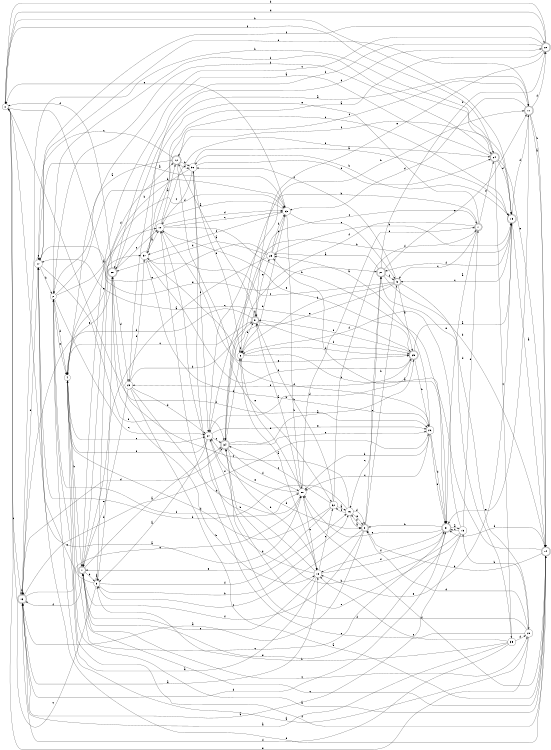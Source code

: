 digraph n31_5 {
__start0 [label="" shape="none"];

rankdir=LR;
size="8,5";

s0 [style="filled", color="black", fillcolor="white" shape="circle", label="0"];
s1 [style="rounded,filled", color="black", fillcolor="white" shape="doublecircle", label="1"];
s2 [style="filled", color="black", fillcolor="white" shape="circle", label="2"];
s3 [style="filled", color="black", fillcolor="white" shape="circle", label="3"];
s4 [style="filled", color="black", fillcolor="white" shape="circle", label="4"];
s5 [style="rounded,filled", color="black", fillcolor="white" shape="doublecircle", label="5"];
s6 [style="filled", color="black", fillcolor="white" shape="circle", label="6"];
s7 [style="rounded,filled", color="black", fillcolor="white" shape="doublecircle", label="7"];
s8 [style="rounded,filled", color="black", fillcolor="white" shape="doublecircle", label="8"];
s9 [style="rounded,filled", color="black", fillcolor="white" shape="doublecircle", label="9"];
s10 [style="filled", color="black", fillcolor="white" shape="circle", label="10"];
s11 [style="rounded,filled", color="black", fillcolor="white" shape="doublecircle", label="11"];
s12 [style="rounded,filled", color="black", fillcolor="white" shape="doublecircle", label="12"];
s13 [style="rounded,filled", color="black", fillcolor="white" shape="doublecircle", label="13"];
s14 [style="rounded,filled", color="black", fillcolor="white" shape="doublecircle", label="14"];
s15 [style="filled", color="black", fillcolor="white" shape="circle", label="15"];
s16 [style="filled", color="black", fillcolor="white" shape="circle", label="16"];
s17 [style="filled", color="black", fillcolor="white" shape="circle", label="17"];
s18 [style="filled", color="black", fillcolor="white" shape="circle", label="18"];
s19 [style="rounded,filled", color="black", fillcolor="white" shape="doublecircle", label="19"];
s20 [style="filled", color="black", fillcolor="white" shape="circle", label="20"];
s21 [style="rounded,filled", color="black", fillcolor="white" shape="doublecircle", label="21"];
s22 [style="rounded,filled", color="black", fillcolor="white" shape="doublecircle", label="22"];
s23 [style="filled", color="black", fillcolor="white" shape="circle", label="23"];
s24 [style="rounded,filled", color="black", fillcolor="white" shape="doublecircle", label="24"];
s25 [style="rounded,filled", color="black", fillcolor="white" shape="doublecircle", label="25"];
s26 [style="filled", color="black", fillcolor="white" shape="circle", label="26"];
s27 [style="filled", color="black", fillcolor="white" shape="circle", label="27"];
s28 [style="rounded,filled", color="black", fillcolor="white" shape="doublecircle", label="28"];
s29 [style="filled", color="black", fillcolor="white" shape="circle", label="29"];
s30 [style="filled", color="black", fillcolor="white" shape="circle", label="30"];
s31 [style="rounded,filled", color="black", fillcolor="white" shape="doublecircle", label="31"];
s32 [style="filled", color="black", fillcolor="white" shape="circle", label="32"];
s33 [style="filled", color="black", fillcolor="white" shape="circle", label="33"];
s34 [style="rounded,filled", color="black", fillcolor="white" shape="doublecircle", label="34"];
s35 [style="filled", color="black", fillcolor="white" shape="circle", label="35"];
s36 [style="filled", color="black", fillcolor="white" shape="circle", label="36"];
s37 [style="filled", color="black", fillcolor="white" shape="circle", label="37"];
s0 -> s30 [label="a"];
s0 -> s19 [label="b"];
s0 -> s13 [label="c"];
s0 -> s26 [label="d"];
s0 -> s21 [label="e"];
s0 -> s24 [label="f"];
s1 -> s34 [label="a"];
s1 -> s3 [label="b"];
s1 -> s20 [label="c"];
s1 -> s33 [label="d"];
s1 -> s31 [label="e"];
s1 -> s13 [label="f"];
s2 -> s10 [label="a"];
s2 -> s33 [label="b"];
s2 -> s27 [label="c"];
s2 -> s4 [label="d"];
s2 -> s4 [label="e"];
s2 -> s24 [label="f"];
s3 -> s3 [label="a"];
s3 -> s16 [label="b"];
s3 -> s0 [label="c"];
s3 -> s28 [label="d"];
s3 -> s17 [label="e"];
s3 -> s16 [label="f"];
s4 -> s14 [label="a"];
s4 -> s1 [label="b"];
s4 -> s27 [label="c"];
s4 -> s12 [label="d"];
s4 -> s37 [label="e"];
s4 -> s14 [label="f"];
s5 -> s25 [label="a"];
s5 -> s6 [label="b"];
s5 -> s37 [label="c"];
s5 -> s20 [label="d"];
s5 -> s34 [label="e"];
s5 -> s36 [label="f"];
s6 -> s18 [label="a"];
s6 -> s11 [label="b"];
s6 -> s31 [label="c"];
s6 -> s25 [label="d"];
s6 -> s9 [label="e"];
s6 -> s6 [label="f"];
s7 -> s31 [label="a"];
s7 -> s27 [label="b"];
s7 -> s5 [label="c"];
s7 -> s24 [label="d"];
s7 -> s23 [label="e"];
s7 -> s34 [label="f"];
s8 -> s13 [label="a"];
s8 -> s5 [label="b"];
s8 -> s3 [label="c"];
s8 -> s16 [label="d"];
s8 -> s21 [label="e"];
s8 -> s1 [label="f"];
s9 -> s12 [label="a"];
s9 -> s9 [label="b"];
s9 -> s4 [label="c"];
s9 -> s13 [label="d"];
s9 -> s29 [label="e"];
s9 -> s25 [label="f"];
s10 -> s12 [label="a"];
s10 -> s31 [label="b"];
s10 -> s33 [label="c"];
s10 -> s33 [label="d"];
s10 -> s25 [label="e"];
s10 -> s24 [label="f"];
s11 -> s14 [label="a"];
s11 -> s14 [label="b"];
s11 -> s12 [label="c"];
s11 -> s33 [label="d"];
s11 -> s31 [label="e"];
s11 -> s22 [label="f"];
s12 -> s2 [label="a"];
s12 -> s36 [label="b"];
s12 -> s17 [label="c"];
s12 -> s36 [label="d"];
s12 -> s32 [label="e"];
s12 -> s19 [label="f"];
s13 -> s18 [label="a"];
s13 -> s13 [label="b"];
s13 -> s30 [label="c"];
s13 -> s34 [label="d"];
s13 -> s17 [label="e"];
s13 -> s26 [label="f"];
s14 -> s29 [label="a"];
s14 -> s8 [label="b"];
s14 -> s1 [label="c"];
s14 -> s31 [label="d"];
s14 -> s17 [label="e"];
s14 -> s30 [label="f"];
s15 -> s13 [label="a"];
s15 -> s34 [label="b"];
s15 -> s31 [label="c"];
s15 -> s7 [label="d"];
s15 -> s34 [label="e"];
s15 -> s6 [label="f"];
s16 -> s8 [label="a"];
s16 -> s17 [label="b"];
s16 -> s28 [label="c"];
s16 -> s8 [label="d"];
s16 -> s8 [label="e"];
s16 -> s32 [label="f"];
s17 -> s33 [label="a"];
s17 -> s2 [label="b"];
s17 -> s17 [label="c"];
s17 -> s11 [label="d"];
s17 -> s34 [label="e"];
s17 -> s22 [label="f"];
s18 -> s2 [label="a"];
s18 -> s10 [label="b"];
s18 -> s32 [label="c"];
s18 -> s27 [label="d"];
s18 -> s1 [label="e"];
s18 -> s31 [label="f"];
s19 -> s14 [label="a"];
s19 -> s36 [label="b"];
s19 -> s5 [label="c"];
s19 -> s11 [label="d"];
s19 -> s18 [label="e"];
s19 -> s21 [label="f"];
s20 -> s2 [label="a"];
s20 -> s15 [label="b"];
s20 -> s10 [label="c"];
s20 -> s8 [label="d"];
s20 -> s0 [label="e"];
s20 -> s36 [label="f"];
s21 -> s29 [label="a"];
s21 -> s14 [label="b"];
s21 -> s16 [label="c"];
s21 -> s22 [label="d"];
s21 -> s11 [label="e"];
s21 -> s5 [label="f"];
s22 -> s37 [label="a"];
s22 -> s0 [label="b"];
s22 -> s4 [label="c"];
s22 -> s0 [label="d"];
s22 -> s9 [label="e"];
s22 -> s28 [label="f"];
s23 -> s14 [label="a"];
s23 -> s9 [label="b"];
s23 -> s30 [label="c"];
s23 -> s27 [label="d"];
s23 -> s1 [label="e"];
s23 -> s37 [label="f"];
s24 -> s1 [label="a"];
s24 -> s13 [label="b"];
s24 -> s35 [label="c"];
s24 -> s19 [label="d"];
s24 -> s14 [label="e"];
s24 -> s2 [label="f"];
s25 -> s19 [label="a"];
s25 -> s26 [label="b"];
s25 -> s17 [label="c"];
s25 -> s27 [label="d"];
s25 -> s23 [label="e"];
s25 -> s9 [label="f"];
s26 -> s29 [label="a"];
s26 -> s30 [label="b"];
s26 -> s30 [label="c"];
s26 -> s31 [label="d"];
s26 -> s31 [label="e"];
s26 -> s10 [label="f"];
s27 -> s3 [label="a"];
s27 -> s19 [label="b"];
s27 -> s34 [label="c"];
s27 -> s8 [label="d"];
s27 -> s26 [label="e"];
s27 -> s4 [label="f"];
s28 -> s11 [label="a"];
s28 -> s18 [label="b"];
s28 -> s10 [label="c"];
s28 -> s23 [label="d"];
s28 -> s4 [label="e"];
s28 -> s0 [label="f"];
s29 -> s1 [label="a"];
s29 -> s19 [label="b"];
s29 -> s33 [label="c"];
s29 -> s28 [label="d"];
s29 -> s17 [label="e"];
s29 -> s33 [label="f"];
s30 -> s9 [label="a"];
s30 -> s6 [label="b"];
s30 -> s18 [label="c"];
s30 -> s7 [label="d"];
s30 -> s27 [label="e"];
s30 -> s2 [label="f"];
s31 -> s15 [label="a"];
s31 -> s8 [label="b"];
s31 -> s4 [label="c"];
s31 -> s13 [label="d"];
s31 -> s30 [label="e"];
s31 -> s18 [label="f"];
s32 -> s16 [label="a"];
s32 -> s9 [label="b"];
s32 -> s34 [label="c"];
s32 -> s4 [label="d"];
s32 -> s1 [label="e"];
s32 -> s7 [label="f"];
s33 -> s28 [label="a"];
s33 -> s30 [label="b"];
s33 -> s5 [label="c"];
s33 -> s6 [label="d"];
s33 -> s0 [label="e"];
s33 -> s37 [label="f"];
s34 -> s25 [label="a"];
s34 -> s18 [label="b"];
s34 -> s7 [label="c"];
s34 -> s6 [label="d"];
s34 -> s26 [label="e"];
s34 -> s30 [label="f"];
s35 -> s13 [label="a"];
s35 -> s3 [label="b"];
s35 -> s18 [label="c"];
s35 -> s20 [label="d"];
s35 -> s21 [label="e"];
s35 -> s13 [label="f"];
s36 -> s19 [label="a"];
s36 -> s3 [label="b"];
s36 -> s10 [label="c"];
s36 -> s24 [label="d"];
s36 -> s6 [label="e"];
s36 -> s27 [label="f"];
s37 -> s10 [label="a"];
s37 -> s26 [label="b"];
s37 -> s19 [label="c"];
s37 -> s22 [label="d"];
s37 -> s25 [label="e"];
s37 -> s25 [label="f"];

}